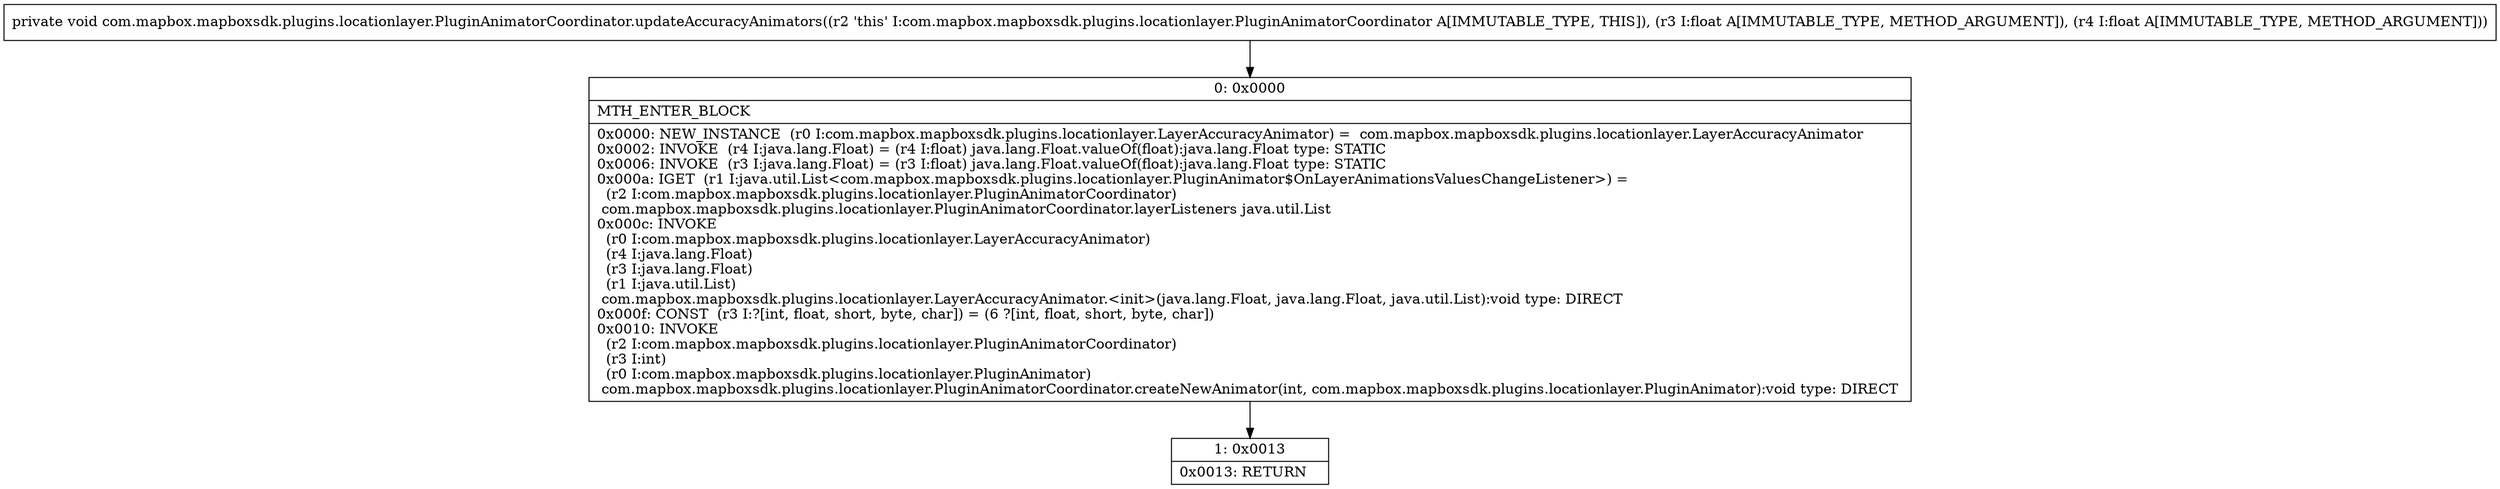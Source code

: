 digraph "CFG forcom.mapbox.mapboxsdk.plugins.locationlayer.PluginAnimatorCoordinator.updateAccuracyAnimators(FF)V" {
Node_0 [shape=record,label="{0\:\ 0x0000|MTH_ENTER_BLOCK\l|0x0000: NEW_INSTANCE  (r0 I:com.mapbox.mapboxsdk.plugins.locationlayer.LayerAccuracyAnimator) =  com.mapbox.mapboxsdk.plugins.locationlayer.LayerAccuracyAnimator \l0x0002: INVOKE  (r4 I:java.lang.Float) = (r4 I:float) java.lang.Float.valueOf(float):java.lang.Float type: STATIC \l0x0006: INVOKE  (r3 I:java.lang.Float) = (r3 I:float) java.lang.Float.valueOf(float):java.lang.Float type: STATIC \l0x000a: IGET  (r1 I:java.util.List\<com.mapbox.mapboxsdk.plugins.locationlayer.PluginAnimator$OnLayerAnimationsValuesChangeListener\>) = \l  (r2 I:com.mapbox.mapboxsdk.plugins.locationlayer.PluginAnimatorCoordinator)\l com.mapbox.mapboxsdk.plugins.locationlayer.PluginAnimatorCoordinator.layerListeners java.util.List \l0x000c: INVOKE  \l  (r0 I:com.mapbox.mapboxsdk.plugins.locationlayer.LayerAccuracyAnimator)\l  (r4 I:java.lang.Float)\l  (r3 I:java.lang.Float)\l  (r1 I:java.util.List)\l com.mapbox.mapboxsdk.plugins.locationlayer.LayerAccuracyAnimator.\<init\>(java.lang.Float, java.lang.Float, java.util.List):void type: DIRECT \l0x000f: CONST  (r3 I:?[int, float, short, byte, char]) = (6 ?[int, float, short, byte, char]) \l0x0010: INVOKE  \l  (r2 I:com.mapbox.mapboxsdk.plugins.locationlayer.PluginAnimatorCoordinator)\l  (r3 I:int)\l  (r0 I:com.mapbox.mapboxsdk.plugins.locationlayer.PluginAnimator)\l com.mapbox.mapboxsdk.plugins.locationlayer.PluginAnimatorCoordinator.createNewAnimator(int, com.mapbox.mapboxsdk.plugins.locationlayer.PluginAnimator):void type: DIRECT \l}"];
Node_1 [shape=record,label="{1\:\ 0x0013|0x0013: RETURN   \l}"];
MethodNode[shape=record,label="{private void com.mapbox.mapboxsdk.plugins.locationlayer.PluginAnimatorCoordinator.updateAccuracyAnimators((r2 'this' I:com.mapbox.mapboxsdk.plugins.locationlayer.PluginAnimatorCoordinator A[IMMUTABLE_TYPE, THIS]), (r3 I:float A[IMMUTABLE_TYPE, METHOD_ARGUMENT]), (r4 I:float A[IMMUTABLE_TYPE, METHOD_ARGUMENT])) }"];
MethodNode -> Node_0;
Node_0 -> Node_1;
}


